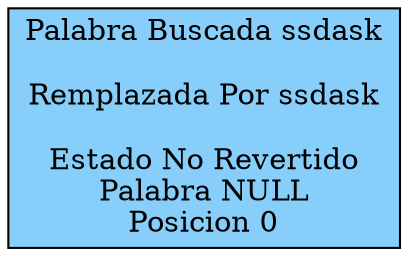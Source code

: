 digraph p{ 
rankdir=LR 
node[ shape = box] 
0[label = "Palabra Buscada ssdask

Remplazada Por ssdask

Estado No Revertido
Palabra NULL
Posicion 0
" width=2.0, fillcolor = lightskyblue, style = filled ]; 
}